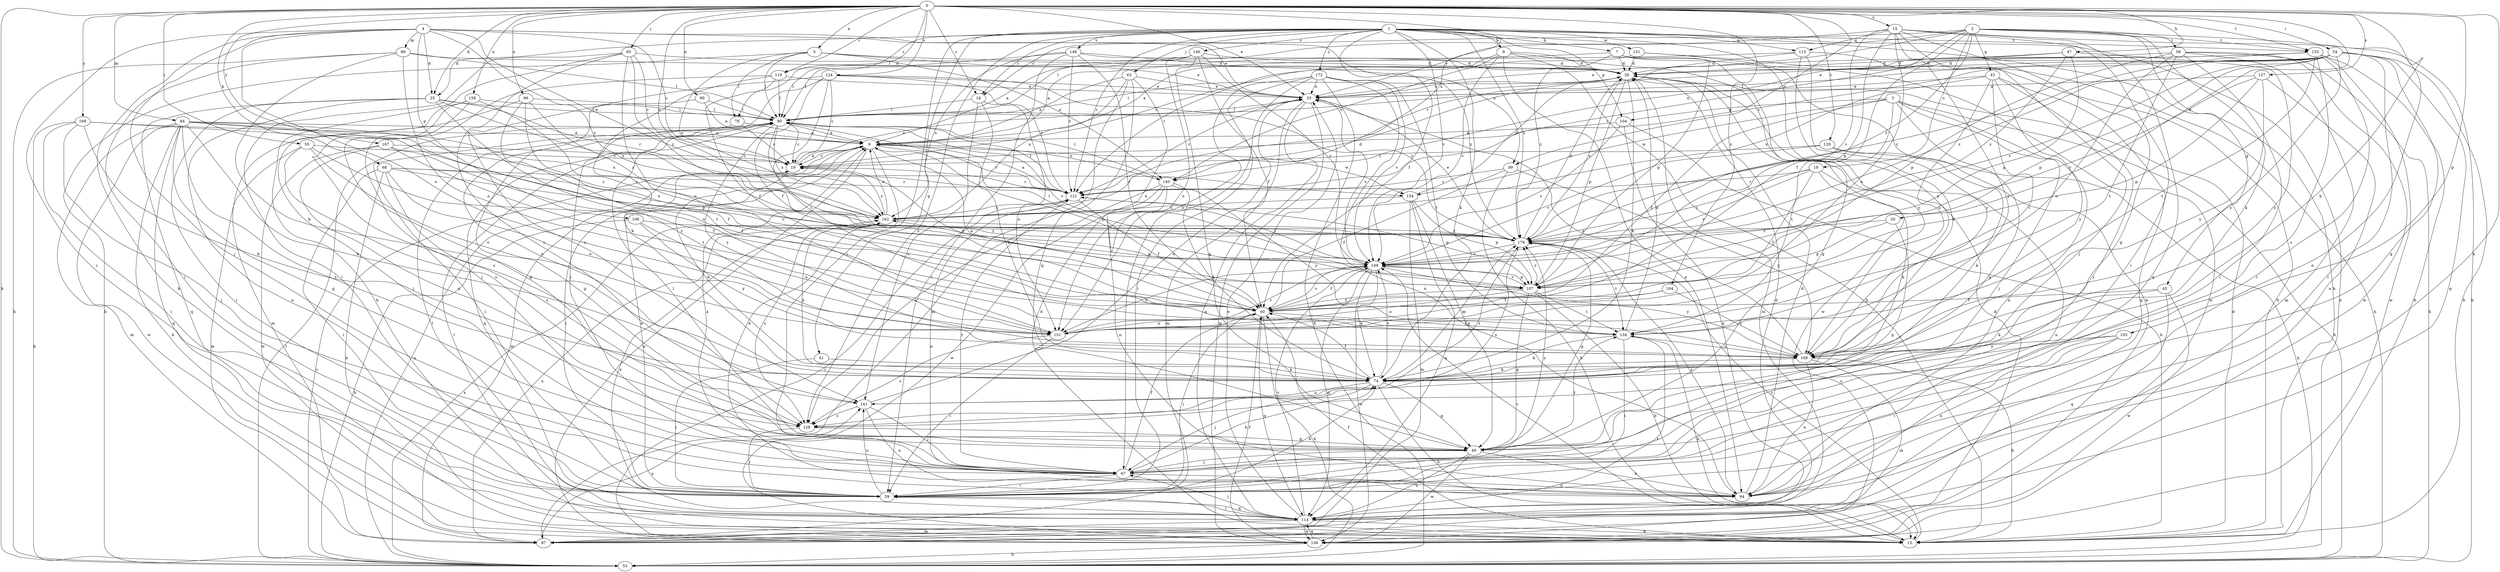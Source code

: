 strict digraph  {
0;
1;
2;
3;
4;
5;
6;
7;
9;
13;
15;
16;
18;
19;
20;
25;
26;
33;
40;
41;
43;
45;
46;
47;
53;
54;
55;
58;
59;
60;
63;
67;
68;
74;
78;
80;
84;
86;
87;
90;
94;
96;
99;
101;
103;
104;
106;
107;
113;
114;
119;
121;
124;
127;
128;
129;
133;
134;
140;
141;
146;
148;
149;
151;
154;
156;
158;
162;
164;
167;
168;
169;
172;
176;
0 -> 5  [label=a];
0 -> 15  [label=c];
0 -> 16  [label=c];
0 -> 20  [label=d];
0 -> 25  [label=d];
0 -> 33  [label=e];
0 -> 47  [label=h];
0 -> 53  [label=h];
0 -> 54  [label=i];
0 -> 55  [label=i];
0 -> 60  [label=j];
0 -> 68  [label=k];
0 -> 74  [label=k];
0 -> 78  [label=l];
0 -> 84  [label=m];
0 -> 90  [label=n];
0 -> 94  [label=n];
0 -> 96  [label=o];
0 -> 99  [label=o];
0 -> 103  [label=p];
0 -> 119  [label=r];
0 -> 124  [label=s];
0 -> 127  [label=s];
0 -> 129  [label=t];
0 -> 133  [label=t];
0 -> 140  [label=u];
0 -> 158  [label=x];
0 -> 162  [label=x];
0 -> 164  [label=y];
0 -> 167  [label=y];
0 -> 168  [label=y];
1 -> 7  [label=b];
1 -> 9  [label=b];
1 -> 13  [label=b];
1 -> 16  [label=c];
1 -> 25  [label=d];
1 -> 40  [label=f];
1 -> 41  [label=g];
1 -> 53  [label=h];
1 -> 63  [label=j];
1 -> 67  [label=j];
1 -> 74  [label=k];
1 -> 104  [label=p];
1 -> 113  [label=q];
1 -> 119  [label=r];
1 -> 121  [label=r];
1 -> 128  [label=s];
1 -> 133  [label=t];
1 -> 146  [label=v];
1 -> 148  [label=v];
1 -> 149  [label=v];
1 -> 151  [label=w];
1 -> 169  [label=y];
1 -> 172  [label=z];
1 -> 176  [label=z];
2 -> 16  [label=c];
2 -> 18  [label=c];
2 -> 33  [label=e];
2 -> 40  [label=f];
2 -> 43  [label=g];
2 -> 45  [label=g];
2 -> 58  [label=i];
2 -> 74  [label=k];
2 -> 94  [label=n];
2 -> 121  [label=r];
2 -> 133  [label=t];
2 -> 140  [label=u];
2 -> 176  [label=z];
3 -> 40  [label=f];
3 -> 46  [label=g];
3 -> 53  [label=h];
3 -> 67  [label=j];
3 -> 94  [label=n];
3 -> 104  [label=p];
3 -> 134  [label=t];
3 -> 154  [label=w];
4 -> 13  [label=b];
4 -> 19  [label=c];
4 -> 25  [label=d];
4 -> 33  [label=e];
4 -> 59  [label=i];
4 -> 67  [label=j];
4 -> 86  [label=m];
4 -> 99  [label=o];
4 -> 101  [label=o];
4 -> 106  [label=p];
4 -> 154  [label=w];
4 -> 176  [label=z];
5 -> 26  [label=d];
5 -> 33  [label=e];
5 -> 53  [label=h];
5 -> 78  [label=l];
5 -> 80  [label=l];
5 -> 140  [label=u];
5 -> 162  [label=x];
6 -> 19  [label=c];
6 -> 59  [label=i];
6 -> 87  [label=m];
6 -> 94  [label=n];
6 -> 107  [label=p];
6 -> 121  [label=r];
6 -> 140  [label=u];
6 -> 154  [label=w];
6 -> 156  [label=w];
7 -> 6  [label=a];
7 -> 26  [label=d];
7 -> 46  [label=g];
7 -> 107  [label=p];
7 -> 156  [label=w];
7 -> 176  [label=z];
9 -> 13  [label=b];
9 -> 26  [label=d];
9 -> 94  [label=n];
9 -> 121  [label=r];
9 -> 140  [label=u];
9 -> 149  [label=v];
9 -> 169  [label=y];
13 -> 26  [label=d];
13 -> 40  [label=f];
13 -> 80  [label=l];
13 -> 149  [label=v];
13 -> 176  [label=z];
15 -> 46  [label=g];
15 -> 53  [label=h];
15 -> 59  [label=i];
15 -> 67  [label=j];
15 -> 80  [label=l];
15 -> 101  [label=o];
15 -> 107  [label=p];
15 -> 113  [label=q];
15 -> 114  [label=q];
15 -> 149  [label=v];
15 -> 169  [label=y];
16 -> 74  [label=k];
16 -> 80  [label=l];
16 -> 101  [label=o];
16 -> 141  [label=u];
18 -> 40  [label=f];
18 -> 74  [label=k];
18 -> 94  [label=n];
18 -> 121  [label=r];
18 -> 149  [label=v];
18 -> 176  [label=z];
19 -> 6  [label=a];
19 -> 33  [label=e];
19 -> 74  [label=k];
19 -> 121  [label=r];
20 -> 46  [label=g];
20 -> 107  [label=p];
20 -> 176  [label=z];
25 -> 59  [label=i];
25 -> 80  [label=l];
25 -> 94  [label=n];
25 -> 114  [label=q];
25 -> 121  [label=r];
25 -> 162  [label=x];
25 -> 169  [label=y];
26 -> 33  [label=e];
26 -> 74  [label=k];
26 -> 80  [label=l];
26 -> 87  [label=m];
26 -> 107  [label=p];
26 -> 156  [label=w];
26 -> 176  [label=z];
33 -> 80  [label=l];
33 -> 87  [label=m];
33 -> 114  [label=q];
33 -> 121  [label=r];
33 -> 149  [label=v];
33 -> 156  [label=w];
40 -> 6  [label=a];
40 -> 53  [label=h];
40 -> 59  [label=i];
40 -> 101  [label=o];
40 -> 114  [label=q];
40 -> 134  [label=t];
40 -> 149  [label=v];
41 -> 59  [label=i];
41 -> 74  [label=k];
43 -> 33  [label=e];
43 -> 67  [label=j];
43 -> 101  [label=o];
43 -> 114  [label=q];
43 -> 134  [label=t];
43 -> 162  [label=x];
43 -> 169  [label=y];
45 -> 40  [label=f];
45 -> 74  [label=k];
45 -> 114  [label=q];
45 -> 156  [label=w];
46 -> 67  [label=j];
46 -> 80  [label=l];
46 -> 94  [label=n];
46 -> 114  [label=q];
46 -> 134  [label=t];
46 -> 156  [label=w];
47 -> 26  [label=d];
47 -> 33  [label=e];
47 -> 107  [label=p];
47 -> 169  [label=y];
47 -> 176  [label=z];
53 -> 6  [label=a];
53 -> 19  [label=c];
53 -> 80  [label=l];
53 -> 162  [label=x];
54 -> 13  [label=b];
54 -> 19  [label=c];
54 -> 26  [label=d];
54 -> 33  [label=e];
54 -> 46  [label=g];
54 -> 59  [label=i];
54 -> 80  [label=l];
54 -> 107  [label=p];
54 -> 114  [label=q];
54 -> 149  [label=v];
54 -> 169  [label=y];
54 -> 176  [label=z];
55 -> 19  [label=c];
55 -> 40  [label=f];
55 -> 87  [label=m];
55 -> 101  [label=o];
55 -> 141  [label=u];
58 -> 26  [label=d];
58 -> 53  [label=h];
58 -> 59  [label=i];
58 -> 87  [label=m];
58 -> 101  [label=o];
58 -> 107  [label=p];
58 -> 134  [label=t];
58 -> 156  [label=w];
59 -> 6  [label=a];
59 -> 74  [label=k];
59 -> 114  [label=q];
59 -> 141  [label=u];
60 -> 13  [label=b];
60 -> 19  [label=c];
60 -> 26  [label=d];
60 -> 59  [label=i];
60 -> 101  [label=o];
60 -> 128  [label=s];
60 -> 176  [label=z];
63 -> 6  [label=a];
63 -> 13  [label=b];
63 -> 33  [label=e];
63 -> 46  [label=g];
63 -> 87  [label=m];
63 -> 162  [label=x];
67 -> 6  [label=a];
67 -> 40  [label=f];
67 -> 59  [label=i];
67 -> 74  [label=k];
67 -> 94  [label=n];
67 -> 121  [label=r];
67 -> 176  [label=z];
68 -> 13  [label=b];
68 -> 59  [label=i];
68 -> 101  [label=o];
68 -> 121  [label=r];
68 -> 128  [label=s];
68 -> 149  [label=v];
68 -> 162  [label=x];
74 -> 13  [label=b];
74 -> 40  [label=f];
74 -> 46  [label=g];
74 -> 67  [label=j];
74 -> 141  [label=u];
74 -> 149  [label=v];
74 -> 162  [label=x];
74 -> 176  [label=z];
78 -> 6  [label=a];
78 -> 19  [label=c];
78 -> 46  [label=g];
80 -> 6  [label=a];
80 -> 19  [label=c];
80 -> 40  [label=f];
80 -> 59  [label=i];
80 -> 114  [label=q];
80 -> 149  [label=v];
80 -> 162  [label=x];
80 -> 169  [label=y];
84 -> 6  [label=a];
84 -> 13  [label=b];
84 -> 40  [label=f];
84 -> 46  [label=g];
84 -> 74  [label=k];
84 -> 87  [label=m];
84 -> 114  [label=q];
84 -> 128  [label=s];
84 -> 156  [label=w];
84 -> 162  [label=x];
84 -> 176  [label=z];
86 -> 26  [label=d];
86 -> 53  [label=h];
86 -> 59  [label=i];
86 -> 74  [label=k];
86 -> 80  [label=l];
86 -> 101  [label=o];
87 -> 134  [label=t];
87 -> 141  [label=u];
87 -> 162  [label=x];
90 -> 6  [label=a];
90 -> 80  [label=l];
90 -> 141  [label=u];
94 -> 26  [label=d];
94 -> 176  [label=z];
96 -> 80  [label=l];
96 -> 87  [label=m];
96 -> 101  [label=o];
96 -> 134  [label=t];
96 -> 176  [label=z];
99 -> 13  [label=b];
99 -> 40  [label=f];
99 -> 121  [label=r];
99 -> 169  [label=y];
101 -> 59  [label=i];
101 -> 128  [label=s];
101 -> 149  [label=v];
103 -> 59  [label=i];
103 -> 94  [label=n];
103 -> 128  [label=s];
103 -> 169  [label=y];
104 -> 6  [label=a];
104 -> 13  [label=b];
104 -> 114  [label=q];
104 -> 149  [label=v];
106 -> 53  [label=h];
106 -> 101  [label=o];
106 -> 169  [label=y];
106 -> 176  [label=z];
107 -> 13  [label=b];
107 -> 19  [label=c];
107 -> 40  [label=f];
107 -> 46  [label=g];
107 -> 101  [label=o];
107 -> 134  [label=t];
107 -> 149  [label=v];
107 -> 162  [label=x];
107 -> 176  [label=z];
113 -> 6  [label=a];
113 -> 26  [label=d];
113 -> 53  [label=h];
113 -> 74  [label=k];
113 -> 169  [label=y];
114 -> 13  [label=b];
114 -> 26  [label=d];
114 -> 33  [label=e];
114 -> 59  [label=i];
114 -> 67  [label=j];
114 -> 80  [label=l];
114 -> 87  [label=m];
114 -> 149  [label=v];
114 -> 156  [label=w];
114 -> 162  [label=x];
119 -> 33  [label=e];
119 -> 40  [label=f];
119 -> 67  [label=j];
119 -> 74  [label=k];
119 -> 80  [label=l];
121 -> 6  [label=a];
121 -> 40  [label=f];
121 -> 80  [label=l];
121 -> 94  [label=n];
121 -> 107  [label=p];
121 -> 162  [label=x];
124 -> 19  [label=c];
124 -> 33  [label=e];
124 -> 40  [label=f];
124 -> 67  [label=j];
124 -> 121  [label=r];
124 -> 134  [label=t];
124 -> 141  [label=u];
124 -> 176  [label=z];
127 -> 33  [label=e];
127 -> 94  [label=n];
127 -> 107  [label=p];
127 -> 149  [label=v];
127 -> 169  [label=y];
128 -> 46  [label=g];
128 -> 59  [label=i];
129 -> 19  [label=c];
129 -> 53  [label=h];
129 -> 74  [label=k];
129 -> 149  [label=v];
133 -> 13  [label=b];
133 -> 26  [label=d];
133 -> 59  [label=i];
133 -> 121  [label=r];
133 -> 128  [label=s];
133 -> 134  [label=t];
133 -> 156  [label=w];
133 -> 176  [label=z];
134 -> 13  [label=b];
134 -> 26  [label=d];
134 -> 59  [label=i];
134 -> 74  [label=k];
134 -> 169  [label=y];
140 -> 74  [label=k];
140 -> 80  [label=l];
140 -> 94  [label=n];
140 -> 128  [label=s];
140 -> 156  [label=w];
140 -> 162  [label=x];
140 -> 169  [label=y];
141 -> 33  [label=e];
141 -> 67  [label=j];
141 -> 94  [label=n];
141 -> 128  [label=s];
141 -> 176  [label=z];
146 -> 6  [label=a];
146 -> 26  [label=d];
146 -> 40  [label=f];
146 -> 46  [label=g];
146 -> 80  [label=l];
146 -> 101  [label=o];
146 -> 149  [label=v];
148 -> 26  [label=d];
148 -> 40  [label=f];
148 -> 59  [label=i];
148 -> 80  [label=l];
148 -> 121  [label=r];
148 -> 162  [label=x];
148 -> 176  [label=z];
149 -> 40  [label=f];
149 -> 74  [label=k];
149 -> 80  [label=l];
149 -> 101  [label=o];
149 -> 107  [label=p];
149 -> 114  [label=q];
149 -> 121  [label=r];
149 -> 156  [label=w];
149 -> 169  [label=y];
151 -> 13  [label=b];
151 -> 19  [label=c];
151 -> 26  [label=d];
151 -> 156  [label=w];
154 -> 26  [label=d];
154 -> 46  [label=g];
154 -> 87  [label=m];
154 -> 107  [label=p];
154 -> 114  [label=q];
154 -> 162  [label=x];
156 -> 26  [label=d];
156 -> 40  [label=f];
156 -> 53  [label=h];
156 -> 114  [label=q];
156 -> 121  [label=r];
158 -> 46  [label=g];
158 -> 67  [label=j];
158 -> 80  [label=l];
158 -> 128  [label=s];
158 -> 149  [label=v];
162 -> 6  [label=a];
162 -> 19  [label=c];
162 -> 26  [label=d];
162 -> 128  [label=s];
162 -> 176  [label=z];
164 -> 40  [label=f];
164 -> 101  [label=o];
164 -> 169  [label=y];
167 -> 19  [label=c];
167 -> 40  [label=f];
167 -> 128  [label=s];
167 -> 134  [label=t];
167 -> 156  [label=w];
168 -> 6  [label=a];
168 -> 53  [label=h];
168 -> 59  [label=i];
168 -> 67  [label=j];
168 -> 74  [label=k];
168 -> 107  [label=p];
169 -> 13  [label=b];
169 -> 33  [label=e];
169 -> 74  [label=k];
169 -> 87  [label=m];
169 -> 94  [label=n];
172 -> 33  [label=e];
172 -> 53  [label=h];
172 -> 59  [label=i];
172 -> 67  [label=j];
172 -> 94  [label=n];
172 -> 101  [label=o];
172 -> 134  [label=t];
172 -> 149  [label=v];
176 -> 26  [label=d];
176 -> 33  [label=e];
176 -> 46  [label=g];
176 -> 128  [label=s];
176 -> 134  [label=t];
176 -> 149  [label=v];
}
